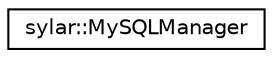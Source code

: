 digraph "类继承关系图"
{
 // LATEX_PDF_SIZE
  edge [fontname="Helvetica",fontsize="10",labelfontname="Helvetica",labelfontsize="10"];
  node [fontname="Helvetica",fontsize="10",shape=record];
  rankdir="LR";
  Node0 [label="sylar::MySQLManager",height=0.2,width=0.4,color="black", fillcolor="white", style="filled",URL="$classsylar_1_1MySQLManager.html",tooltip=" "];
}
